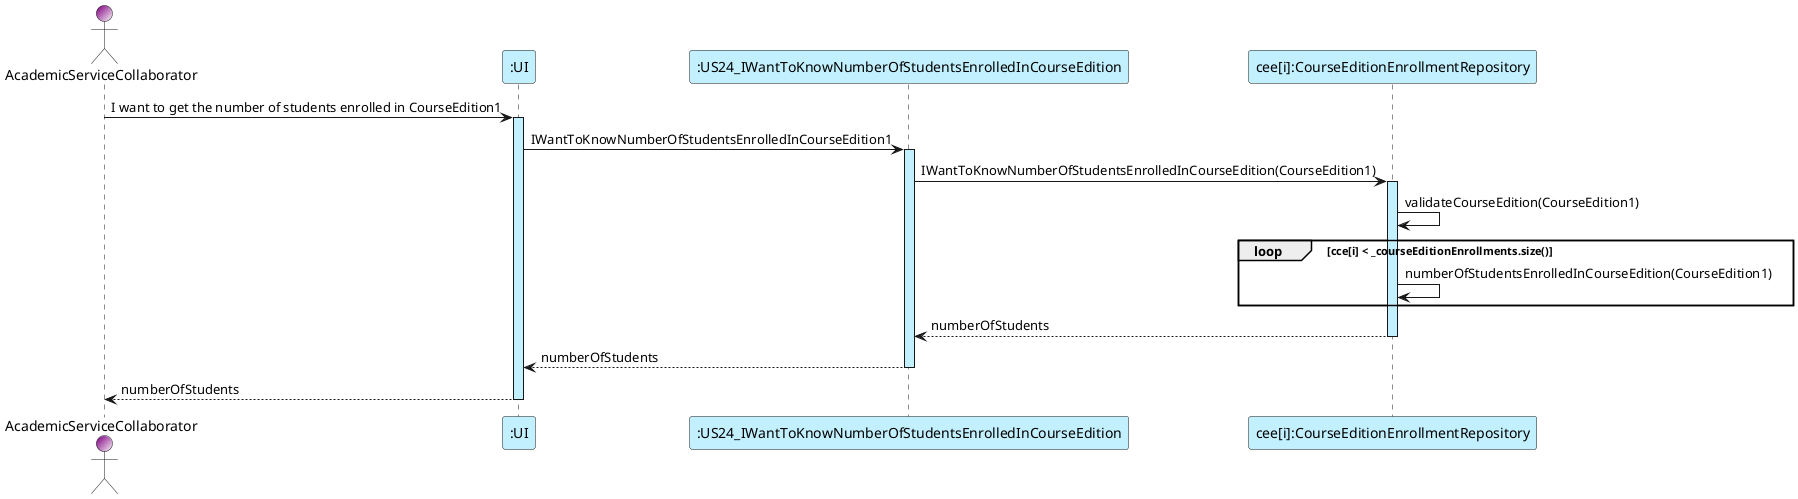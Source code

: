 @startuml
'https://plantuml.com/sequence-diagram

actor AcademicServiceCollaborator as ASC #Purple/White
participant ":UI" as UI #application
participant ":US24_IWantToKnowNumberOfStudentsEnrolledInCourseEdition" as C #application
participant "cee[i]:CourseEditionEnrollmentRepository" as CEER #application

ASC -> UI : I want to get the number of students enrolled in CourseEdition1
activate UI #application
UI -> C  : IWantToKnowNumberOfStudentsEnrolledInCourseEdition1
activate C #application
C -> CEER : IWantToKnowNumberOfStudentsEnrolledInCourseEdition(CourseEdition1)
activate CEER #application

CEER -> CEER : validateCourseEdition(CourseEdition1)

loop cce[i] < _courseEditionEnrollments.size()
    CEER -> CEER : numberOfStudentsEnrolledInCourseEdition(CourseEdition1)
end loop

C <-- CEER : numberOfStudents
deactivate CEER #application
UI <-- C : numberOfStudents
deactivate C #application
ASC <-- UI : numberOfStudents
deactivate UI #application

@enduml